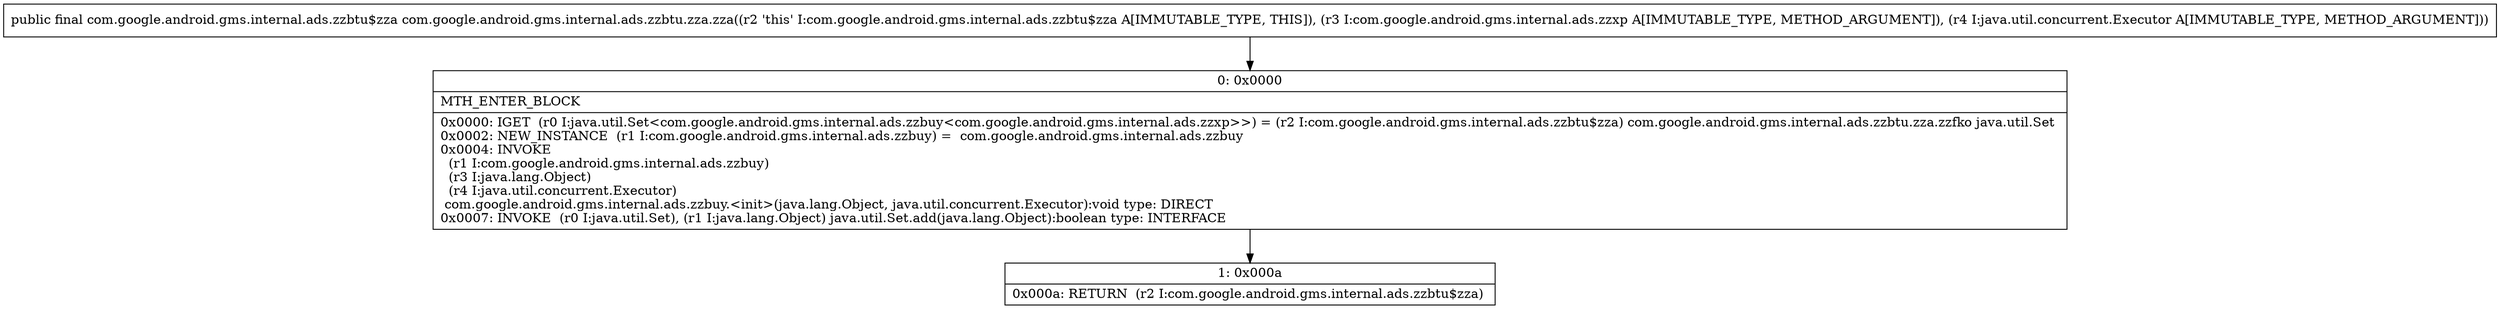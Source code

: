 digraph "CFG forcom.google.android.gms.internal.ads.zzbtu.zza.zza(Lcom\/google\/android\/gms\/internal\/ads\/zzxp;Ljava\/util\/concurrent\/Executor;)Lcom\/google\/android\/gms\/internal\/ads\/zzbtu$zza;" {
Node_0 [shape=record,label="{0\:\ 0x0000|MTH_ENTER_BLOCK\l|0x0000: IGET  (r0 I:java.util.Set\<com.google.android.gms.internal.ads.zzbuy\<com.google.android.gms.internal.ads.zzxp\>\>) = (r2 I:com.google.android.gms.internal.ads.zzbtu$zza) com.google.android.gms.internal.ads.zzbtu.zza.zzfko java.util.Set \l0x0002: NEW_INSTANCE  (r1 I:com.google.android.gms.internal.ads.zzbuy) =  com.google.android.gms.internal.ads.zzbuy \l0x0004: INVOKE  \l  (r1 I:com.google.android.gms.internal.ads.zzbuy)\l  (r3 I:java.lang.Object)\l  (r4 I:java.util.concurrent.Executor)\l com.google.android.gms.internal.ads.zzbuy.\<init\>(java.lang.Object, java.util.concurrent.Executor):void type: DIRECT \l0x0007: INVOKE  (r0 I:java.util.Set), (r1 I:java.lang.Object) java.util.Set.add(java.lang.Object):boolean type: INTERFACE \l}"];
Node_1 [shape=record,label="{1\:\ 0x000a|0x000a: RETURN  (r2 I:com.google.android.gms.internal.ads.zzbtu$zza) \l}"];
MethodNode[shape=record,label="{public final com.google.android.gms.internal.ads.zzbtu$zza com.google.android.gms.internal.ads.zzbtu.zza.zza((r2 'this' I:com.google.android.gms.internal.ads.zzbtu$zza A[IMMUTABLE_TYPE, THIS]), (r3 I:com.google.android.gms.internal.ads.zzxp A[IMMUTABLE_TYPE, METHOD_ARGUMENT]), (r4 I:java.util.concurrent.Executor A[IMMUTABLE_TYPE, METHOD_ARGUMENT])) }"];
MethodNode -> Node_0;
Node_0 -> Node_1;
}

